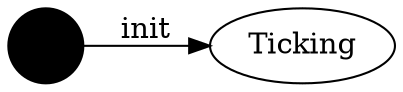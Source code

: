 digraph finite_state_machine {
	rankdir=LR;
	INIT_STATE [shape=circle label = "", style = filled, color = "black"];
		INIT_STATE -> Ticking [label="init"];
	Ticking [label="Ticking", shape = ellipse];
}
